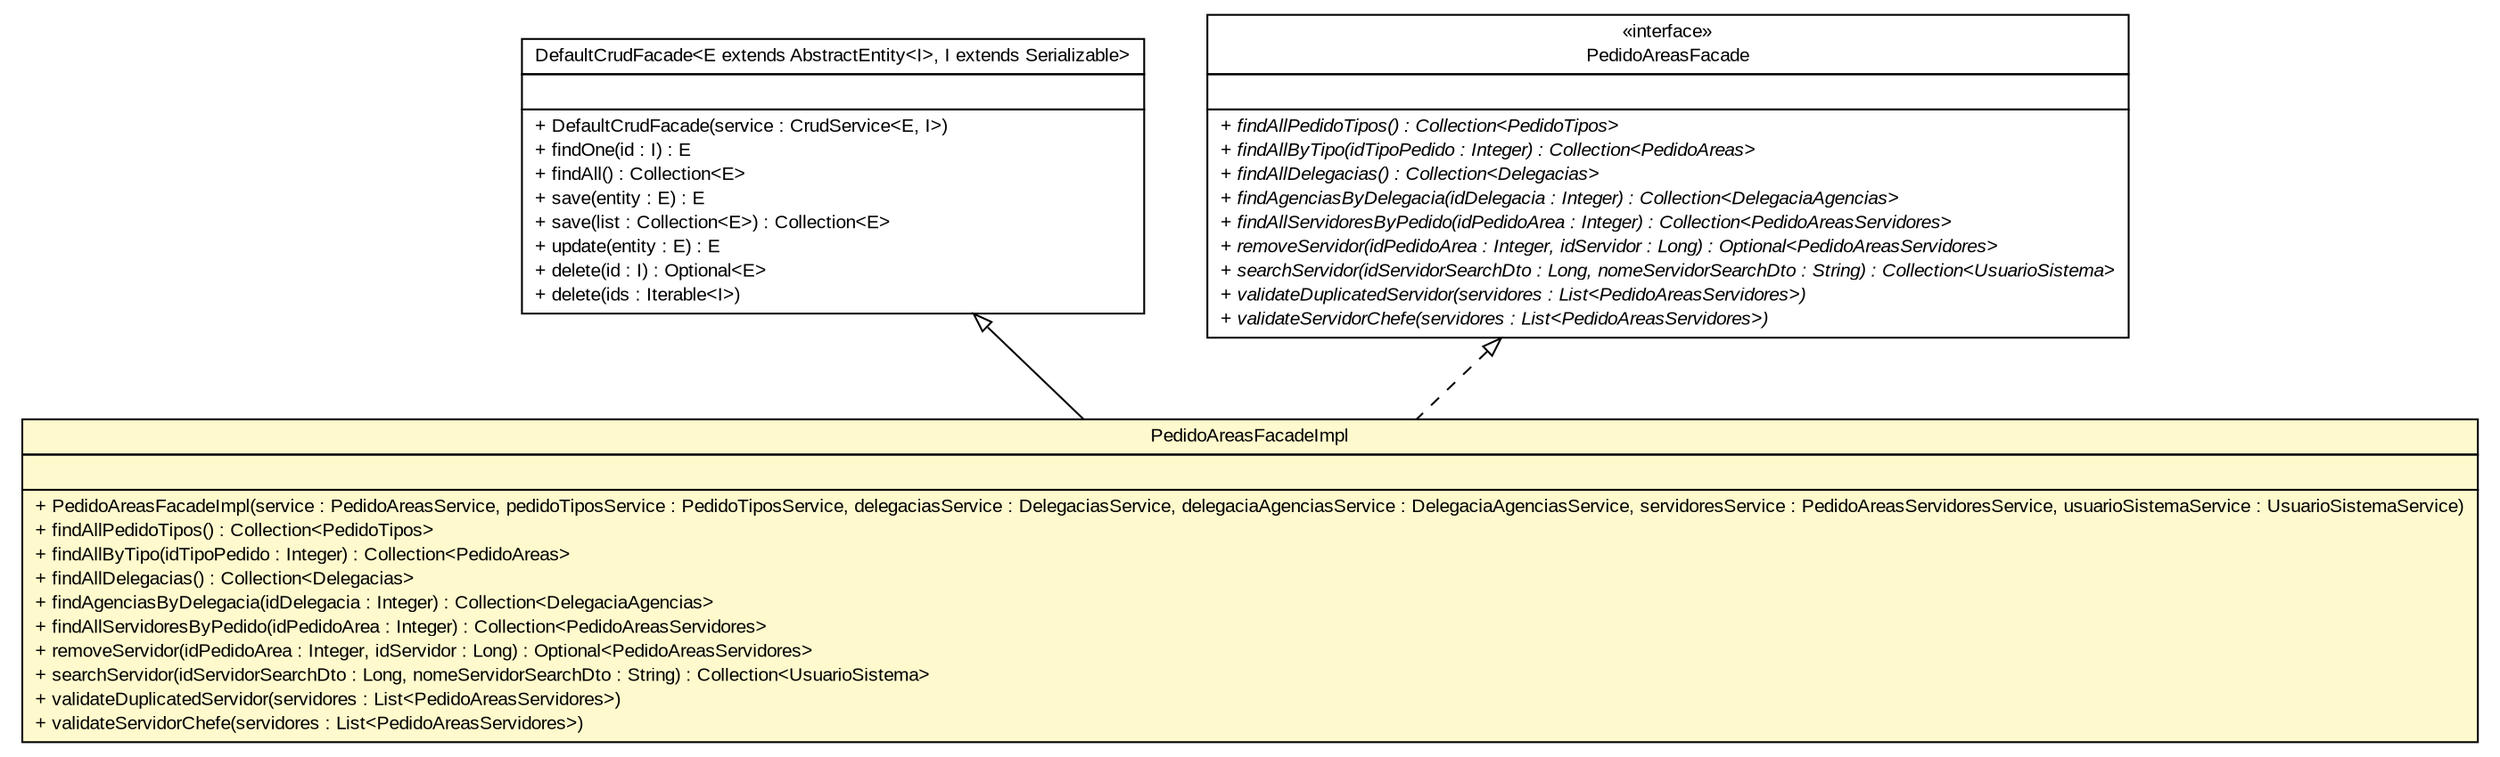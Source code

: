 #!/usr/local/bin/dot
#
# Class diagram 
# Generated by UMLGraph version R5_6 (http://www.umlgraph.org/)
#

digraph G {
	edge [fontname="arial",fontsize=10,labelfontname="arial",labelfontsize=10];
	node [fontname="arial",fontsize=10,shape=plaintext];
	nodesep=0.25;
	ranksep=0.5;
	// br.gov.to.sefaz.business.facade.impl.DefaultCrudFacade<E extends br.gov.to.sefaz.persistence.entity.AbstractEntity<I>, I extends java.io.Serializable>
	c605532 [label=<<table title="br.gov.to.sefaz.business.facade.impl.DefaultCrudFacade" border="0" cellborder="1" cellspacing="0" cellpadding="2" port="p" href="../../../../../business/facade/impl/DefaultCrudFacade.html">
		<tr><td><table border="0" cellspacing="0" cellpadding="1">
<tr><td align="center" balign="center"> DefaultCrudFacade&lt;E extends AbstractEntity&lt;I&gt;, I extends Serializable&gt; </td></tr>
		</table></td></tr>
		<tr><td><table border="0" cellspacing="0" cellpadding="1">
<tr><td align="left" balign="left">  </td></tr>
		</table></td></tr>
		<tr><td><table border="0" cellspacing="0" cellpadding="1">
<tr><td align="left" balign="left"> + DefaultCrudFacade(service : CrudService&lt;E, I&gt;) </td></tr>
<tr><td align="left" balign="left"> + findOne(id : I) : E </td></tr>
<tr><td align="left" balign="left"> + findAll() : Collection&lt;E&gt; </td></tr>
<tr><td align="left" balign="left"> + save(entity : E) : E </td></tr>
<tr><td align="left" balign="left"> + save(list : Collection&lt;E&gt;) : Collection&lt;E&gt; </td></tr>
<tr><td align="left" balign="left"> + update(entity : E) : E </td></tr>
<tr><td align="left" balign="left"> + delete(id : I) : Optional&lt;E&gt; </td></tr>
<tr><td align="left" balign="left"> + delete(ids : Iterable&lt;I&gt;) </td></tr>
		</table></td></tr>
		</table>>, URL="../../../../../business/facade/impl/DefaultCrudFacade.html", fontname="arial", fontcolor="black", fontsize=10.0];
	// br.gov.to.sefaz.arr.parametros.business.facade.PedidoAreasFacade
	c605871 [label=<<table title="br.gov.to.sefaz.arr.parametros.business.facade.PedidoAreasFacade" border="0" cellborder="1" cellspacing="0" cellpadding="2" port="p" href="../PedidoAreasFacade.html">
		<tr><td><table border="0" cellspacing="0" cellpadding="1">
<tr><td align="center" balign="center"> &#171;interface&#187; </td></tr>
<tr><td align="center" balign="center"> PedidoAreasFacade </td></tr>
		</table></td></tr>
		<tr><td><table border="0" cellspacing="0" cellpadding="1">
<tr><td align="left" balign="left">  </td></tr>
		</table></td></tr>
		<tr><td><table border="0" cellspacing="0" cellpadding="1">
<tr><td align="left" balign="left"><font face="arial italic" point-size="10.0"> + findAllPedidoTipos() : Collection&lt;PedidoTipos&gt; </font></td></tr>
<tr><td align="left" balign="left"><font face="arial italic" point-size="10.0"> + findAllByTipo(idTipoPedido : Integer) : Collection&lt;PedidoAreas&gt; </font></td></tr>
<tr><td align="left" balign="left"><font face="arial italic" point-size="10.0"> + findAllDelegacias() : Collection&lt;Delegacias&gt; </font></td></tr>
<tr><td align="left" balign="left"><font face="arial italic" point-size="10.0"> + findAgenciasByDelegacia(idDelegacia : Integer) : Collection&lt;DelegaciaAgencias&gt; </font></td></tr>
<tr><td align="left" balign="left"><font face="arial italic" point-size="10.0"> + findAllServidoresByPedido(idPedidoArea : Integer) : Collection&lt;PedidoAreasServidores&gt; </font></td></tr>
<tr><td align="left" balign="left"><font face="arial italic" point-size="10.0"> + removeServidor(idPedidoArea : Integer, idServidor : Long) : Optional&lt;PedidoAreasServidores&gt; </font></td></tr>
<tr><td align="left" balign="left"><font face="arial italic" point-size="10.0"> + searchServidor(idServidorSearchDto : Long, nomeServidorSearchDto : String) : Collection&lt;UsuarioSistema&gt; </font></td></tr>
<tr><td align="left" balign="left"><font face="arial italic" point-size="10.0"> + validateDuplicatedServidor(servidores : List&lt;PedidoAreasServidores&gt;) </font></td></tr>
<tr><td align="left" balign="left"><font face="arial italic" point-size="10.0"> + validateServidorChefe(servidores : List&lt;PedidoAreasServidores&gt;) </font></td></tr>
		</table></td></tr>
		</table>>, URL="../PedidoAreasFacade.html", fontname="arial", fontcolor="black", fontsize=10.0];
	// br.gov.to.sefaz.arr.parametros.business.facade.impl.PedidoAreasFacadeImpl
	c605881 [label=<<table title="br.gov.to.sefaz.arr.parametros.business.facade.impl.PedidoAreasFacadeImpl" border="0" cellborder="1" cellspacing="0" cellpadding="2" port="p" bgcolor="lemonChiffon" href="./PedidoAreasFacadeImpl.html">
		<tr><td><table border="0" cellspacing="0" cellpadding="1">
<tr><td align="center" balign="center"> PedidoAreasFacadeImpl </td></tr>
		</table></td></tr>
		<tr><td><table border="0" cellspacing="0" cellpadding="1">
<tr><td align="left" balign="left">  </td></tr>
		</table></td></tr>
		<tr><td><table border="0" cellspacing="0" cellpadding="1">
<tr><td align="left" balign="left"> + PedidoAreasFacadeImpl(service : PedidoAreasService, pedidoTiposService : PedidoTiposService, delegaciasService : DelegaciasService, delegaciaAgenciasService : DelegaciaAgenciasService, servidoresService : PedidoAreasServidoresService, usuarioSistemaService : UsuarioSistemaService) </td></tr>
<tr><td align="left" balign="left"> + findAllPedidoTipos() : Collection&lt;PedidoTipos&gt; </td></tr>
<tr><td align="left" balign="left"> + findAllByTipo(idTipoPedido : Integer) : Collection&lt;PedidoAreas&gt; </td></tr>
<tr><td align="left" balign="left"> + findAllDelegacias() : Collection&lt;Delegacias&gt; </td></tr>
<tr><td align="left" balign="left"> + findAgenciasByDelegacia(idDelegacia : Integer) : Collection&lt;DelegaciaAgencias&gt; </td></tr>
<tr><td align="left" balign="left"> + findAllServidoresByPedido(idPedidoArea : Integer) : Collection&lt;PedidoAreasServidores&gt; </td></tr>
<tr><td align="left" balign="left"> + removeServidor(idPedidoArea : Integer, idServidor : Long) : Optional&lt;PedidoAreasServidores&gt; </td></tr>
<tr><td align="left" balign="left"> + searchServidor(idServidorSearchDto : Long, nomeServidorSearchDto : String) : Collection&lt;UsuarioSistema&gt; </td></tr>
<tr><td align="left" balign="left"> + validateDuplicatedServidor(servidores : List&lt;PedidoAreasServidores&gt;) </td></tr>
<tr><td align="left" balign="left"> + validateServidorChefe(servidores : List&lt;PedidoAreasServidores&gt;) </td></tr>
		</table></td></tr>
		</table>>, URL="./PedidoAreasFacadeImpl.html", fontname="arial", fontcolor="black", fontsize=10.0];
	//br.gov.to.sefaz.arr.parametros.business.facade.impl.PedidoAreasFacadeImpl extends br.gov.to.sefaz.business.facade.impl.DefaultCrudFacade<br.gov.to.sefaz.arr.persistence.entity.PedidoAreas, java.lang.Integer>
	c605532:p -> c605881:p [dir=back,arrowtail=empty];
	//br.gov.to.sefaz.arr.parametros.business.facade.impl.PedidoAreasFacadeImpl implements br.gov.to.sefaz.arr.parametros.business.facade.PedidoAreasFacade
	c605871:p -> c605881:p [dir=back,arrowtail=empty,style=dashed];
}

